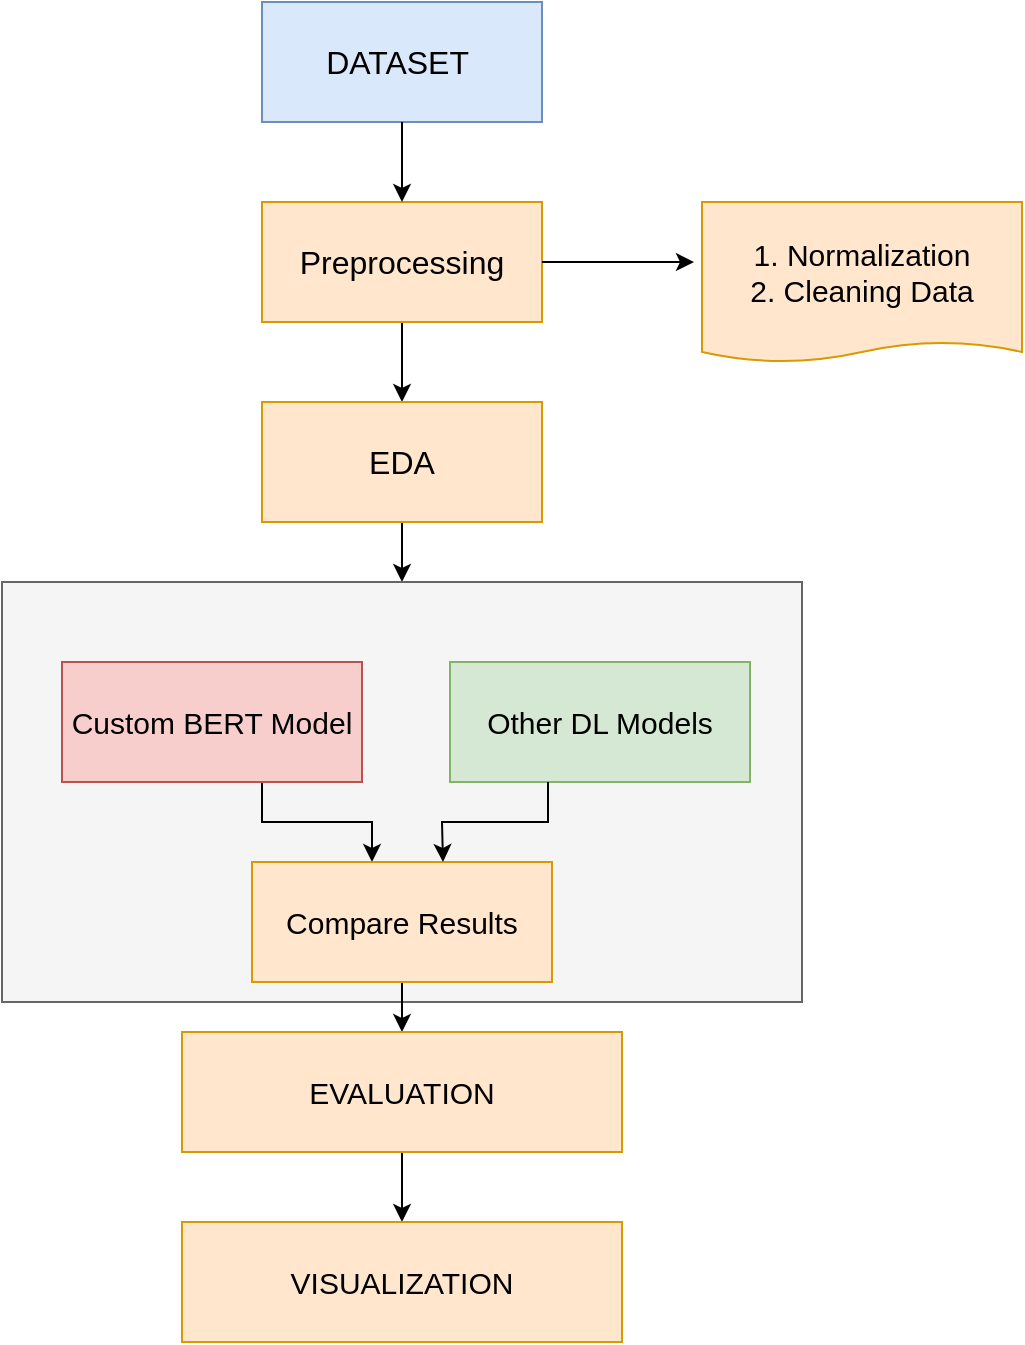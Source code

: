 <mxfile version="26.0.7">
  <diagram name="Page-1" id="N3E3quirpvf3MAqCJ4kZ">
    <mxGraphModel dx="1122" dy="761" grid="1" gridSize="10" guides="1" tooltips="1" connect="1" arrows="1" fold="1" page="1" pageScale="1" pageWidth="827" pageHeight="1169" math="0" shadow="0">
      <root>
        <mxCell id="0" />
        <mxCell id="1" parent="0" />
        <mxCell id="sMF6uzHYGY8i6nXPOo1G-1" value="&lt;font style=&quot;font-size: 16px;&quot;&gt;DATASET&amp;nbsp;&lt;/font&gt;" style="rounded=0;whiteSpace=wrap;html=1;fillColor=#dae8fc;strokeColor=#6c8ebf;" vertex="1" parent="1">
          <mxGeometry x="320" y="40" width="140" height="60" as="geometry" />
        </mxCell>
        <mxCell id="sMF6uzHYGY8i6nXPOo1G-7" value="" style="edgeStyle=orthogonalEdgeStyle;rounded=0;orthogonalLoop=1;jettySize=auto;html=1;" edge="1" parent="1" source="sMF6uzHYGY8i6nXPOo1G-2" target="sMF6uzHYGY8i6nXPOo1G-6">
          <mxGeometry relative="1" as="geometry" />
        </mxCell>
        <mxCell id="sMF6uzHYGY8i6nXPOo1G-2" value="&lt;font style=&quot;font-size: 16px;&quot;&gt;Preprocessing&lt;/font&gt;" style="rounded=0;whiteSpace=wrap;html=1;fillColor=#ffe6cc;strokeColor=#d79b00;" vertex="1" parent="1">
          <mxGeometry x="320" y="140" width="140" height="60" as="geometry" />
        </mxCell>
        <mxCell id="sMF6uzHYGY8i6nXPOo1G-3" value="&lt;font style=&quot;font-size: 15px;&quot;&gt;1. Normalization&lt;/font&gt;&lt;div&gt;&lt;font style=&quot;font-size: 15px;&quot;&gt;2. Cleaning Data&lt;/font&gt;&lt;/div&gt;" style="shape=document;whiteSpace=wrap;html=1;boundedLbl=1;size=0.125;align=center;fillColor=#ffe6cc;strokeColor=#d79b00;" vertex="1" parent="1">
          <mxGeometry x="540" y="140" width="160" height="80" as="geometry" />
        </mxCell>
        <mxCell id="sMF6uzHYGY8i6nXPOo1G-4" value="" style="endArrow=classic;html=1;rounded=0;exitX=1;exitY=0.5;exitDx=0;exitDy=0;entryX=-0.025;entryY=0.375;entryDx=0;entryDy=0;entryPerimeter=0;" edge="1" parent="1" source="sMF6uzHYGY8i6nXPOo1G-2" target="sMF6uzHYGY8i6nXPOo1G-3">
          <mxGeometry width="50" height="50" relative="1" as="geometry">
            <mxPoint x="390" y="200" as="sourcePoint" />
            <mxPoint x="440" y="150" as="targetPoint" />
          </mxGeometry>
        </mxCell>
        <mxCell id="sMF6uzHYGY8i6nXPOo1G-5" value="" style="endArrow=classic;html=1;rounded=0;exitX=0.5;exitY=1;exitDx=0;exitDy=0;entryX=0.5;entryY=0;entryDx=0;entryDy=0;" edge="1" parent="1" source="sMF6uzHYGY8i6nXPOo1G-1" target="sMF6uzHYGY8i6nXPOo1G-2">
          <mxGeometry width="50" height="50" relative="1" as="geometry">
            <mxPoint x="390" y="200" as="sourcePoint" />
            <mxPoint x="440" y="150" as="targetPoint" />
          </mxGeometry>
        </mxCell>
        <mxCell id="sMF6uzHYGY8i6nXPOo1G-14" value="" style="edgeStyle=orthogonalEdgeStyle;rounded=0;orthogonalLoop=1;jettySize=auto;html=1;" edge="1" parent="1" source="sMF6uzHYGY8i6nXPOo1G-6" target="sMF6uzHYGY8i6nXPOo1G-13">
          <mxGeometry relative="1" as="geometry" />
        </mxCell>
        <mxCell id="sMF6uzHYGY8i6nXPOo1G-6" value="&lt;font style=&quot;font-size: 16px;&quot;&gt;EDA&lt;/font&gt;" style="rounded=0;whiteSpace=wrap;html=1;fillColor=#ffe6cc;strokeColor=#d79b00;" vertex="1" parent="1">
          <mxGeometry x="320" y="240" width="140" height="60" as="geometry" />
        </mxCell>
        <mxCell id="sMF6uzHYGY8i6nXPOo1G-12" value="&lt;font style=&quot;font-size: 16px;&quot;&gt;Custom BERT Model&lt;/font&gt;" style="rounded=0;whiteSpace=wrap;html=1;fillColor=#ffe6cc;strokeColor=#d79b00;" vertex="1" parent="1">
          <mxGeometry x="210" y="360" width="195" height="60" as="geometry" />
        </mxCell>
        <mxCell id="sMF6uzHYGY8i6nXPOo1G-13" value="" style="rounded=0;whiteSpace=wrap;html=1;fillColor=#f5f5f5;strokeColor=#666666;fontColor=#333333;" vertex="1" parent="1">
          <mxGeometry x="190" y="330" width="400" height="210" as="geometry" />
        </mxCell>
        <mxCell id="sMF6uzHYGY8i6nXPOo1G-18" value="" style="edgeStyle=orthogonalEdgeStyle;rounded=0;orthogonalLoop=1;jettySize=auto;html=1;" edge="1" parent="1" source="sMF6uzHYGY8i6nXPOo1G-15" target="sMF6uzHYGY8i6nXPOo1G-17">
          <mxGeometry relative="1" as="geometry">
            <Array as="points">
              <mxPoint x="320" y="450" />
              <mxPoint x="375" y="450" />
            </Array>
          </mxGeometry>
        </mxCell>
        <mxCell id="sMF6uzHYGY8i6nXPOo1G-15" value="&lt;font style=&quot;font-size: 15px;&quot;&gt;Custom BERT Model&lt;/font&gt;" style="rounded=0;whiteSpace=wrap;html=1;fillColor=#f8cecc;strokeColor=#b85450;" vertex="1" parent="1">
          <mxGeometry x="220" y="370" width="150" height="60" as="geometry" />
        </mxCell>
        <mxCell id="sMF6uzHYGY8i6nXPOo1G-16" value="&lt;font style=&quot;font-size: 15px;&quot;&gt;Other DL Models&lt;/font&gt;" style="rounded=0;whiteSpace=wrap;html=1;fillColor=#d5e8d4;strokeColor=#82b366;" vertex="1" parent="1">
          <mxGeometry x="414" y="370" width="150" height="60" as="geometry" />
        </mxCell>
        <mxCell id="sMF6uzHYGY8i6nXPOo1G-22" value="" style="edgeStyle=orthogonalEdgeStyle;rounded=0;orthogonalLoop=1;jettySize=auto;html=1;" edge="1" parent="1" source="sMF6uzHYGY8i6nXPOo1G-17" target="sMF6uzHYGY8i6nXPOo1G-21">
          <mxGeometry relative="1" as="geometry" />
        </mxCell>
        <mxCell id="sMF6uzHYGY8i6nXPOo1G-17" value="&lt;font style=&quot;font-size: 15px;&quot;&gt;Compare Results&lt;/font&gt;" style="rounded=0;whiteSpace=wrap;html=1;fillColor=#ffe6cc;strokeColor=#d79b00;" vertex="1" parent="1">
          <mxGeometry x="315" y="470" width="150" height="60" as="geometry" />
        </mxCell>
        <mxCell id="sMF6uzHYGY8i6nXPOo1G-20" value="" style="endArrow=classic;html=1;rounded=0;exitX=0.5;exitY=1;exitDx=0;exitDy=0;entryX=0.75;entryY=0;entryDx=0;entryDy=0;" edge="1" parent="1">
          <mxGeometry width="50" height="50" relative="1" as="geometry">
            <mxPoint x="463" y="430" as="sourcePoint" />
            <mxPoint x="410.5" y="470" as="targetPoint" />
            <Array as="points">
              <mxPoint x="463" y="450" />
              <mxPoint x="410" y="450" />
            </Array>
          </mxGeometry>
        </mxCell>
        <mxCell id="sMF6uzHYGY8i6nXPOo1G-24" value="" style="edgeStyle=orthogonalEdgeStyle;rounded=0;orthogonalLoop=1;jettySize=auto;html=1;" edge="1" parent="1" source="sMF6uzHYGY8i6nXPOo1G-21" target="sMF6uzHYGY8i6nXPOo1G-23">
          <mxGeometry relative="1" as="geometry" />
        </mxCell>
        <mxCell id="sMF6uzHYGY8i6nXPOo1G-21" value="&lt;font style=&quot;font-size: 15px;&quot;&gt;EVALUATION&lt;/font&gt;" style="rounded=0;whiteSpace=wrap;html=1;fillColor=#ffe6cc;strokeColor=#d79b00;" vertex="1" parent="1">
          <mxGeometry x="280" y="555" width="220" height="60" as="geometry" />
        </mxCell>
        <mxCell id="sMF6uzHYGY8i6nXPOo1G-23" value="&lt;font style=&quot;font-size: 15px;&quot;&gt;VISUALIZATION&lt;/font&gt;" style="rounded=0;whiteSpace=wrap;html=1;fillColor=#ffe6cc;strokeColor=#d79b00;" vertex="1" parent="1">
          <mxGeometry x="280" y="650" width="220" height="60" as="geometry" />
        </mxCell>
      </root>
    </mxGraphModel>
  </diagram>
</mxfile>
